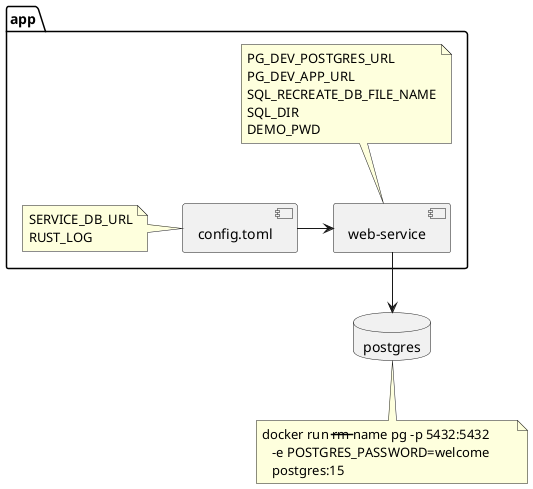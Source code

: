 ```plantuml
@startuml
package app {
    [web-service]
    note top of [web-service]
        PG_DEV_POSTGRES_URL
        PG_DEV_APP_URL
        SQL_RECREATE_DB_FILE_NAME
        SQL_DIR
        DEMO_PWD
    end note
    
    [config.toml]
    note left of [config.toml]
        SERVICE_DB_URL
        RUST_LOG
    end note
}

[config.toml] -> [web-service]

database postgres {    
}

note bottom of postgres
    docker run --rm --name pg -p 5432:5432
       -e POSTGRES_PASSWORD=welcome       
       postgres:15
end note

[web-service] --> postgres

@enduml
```